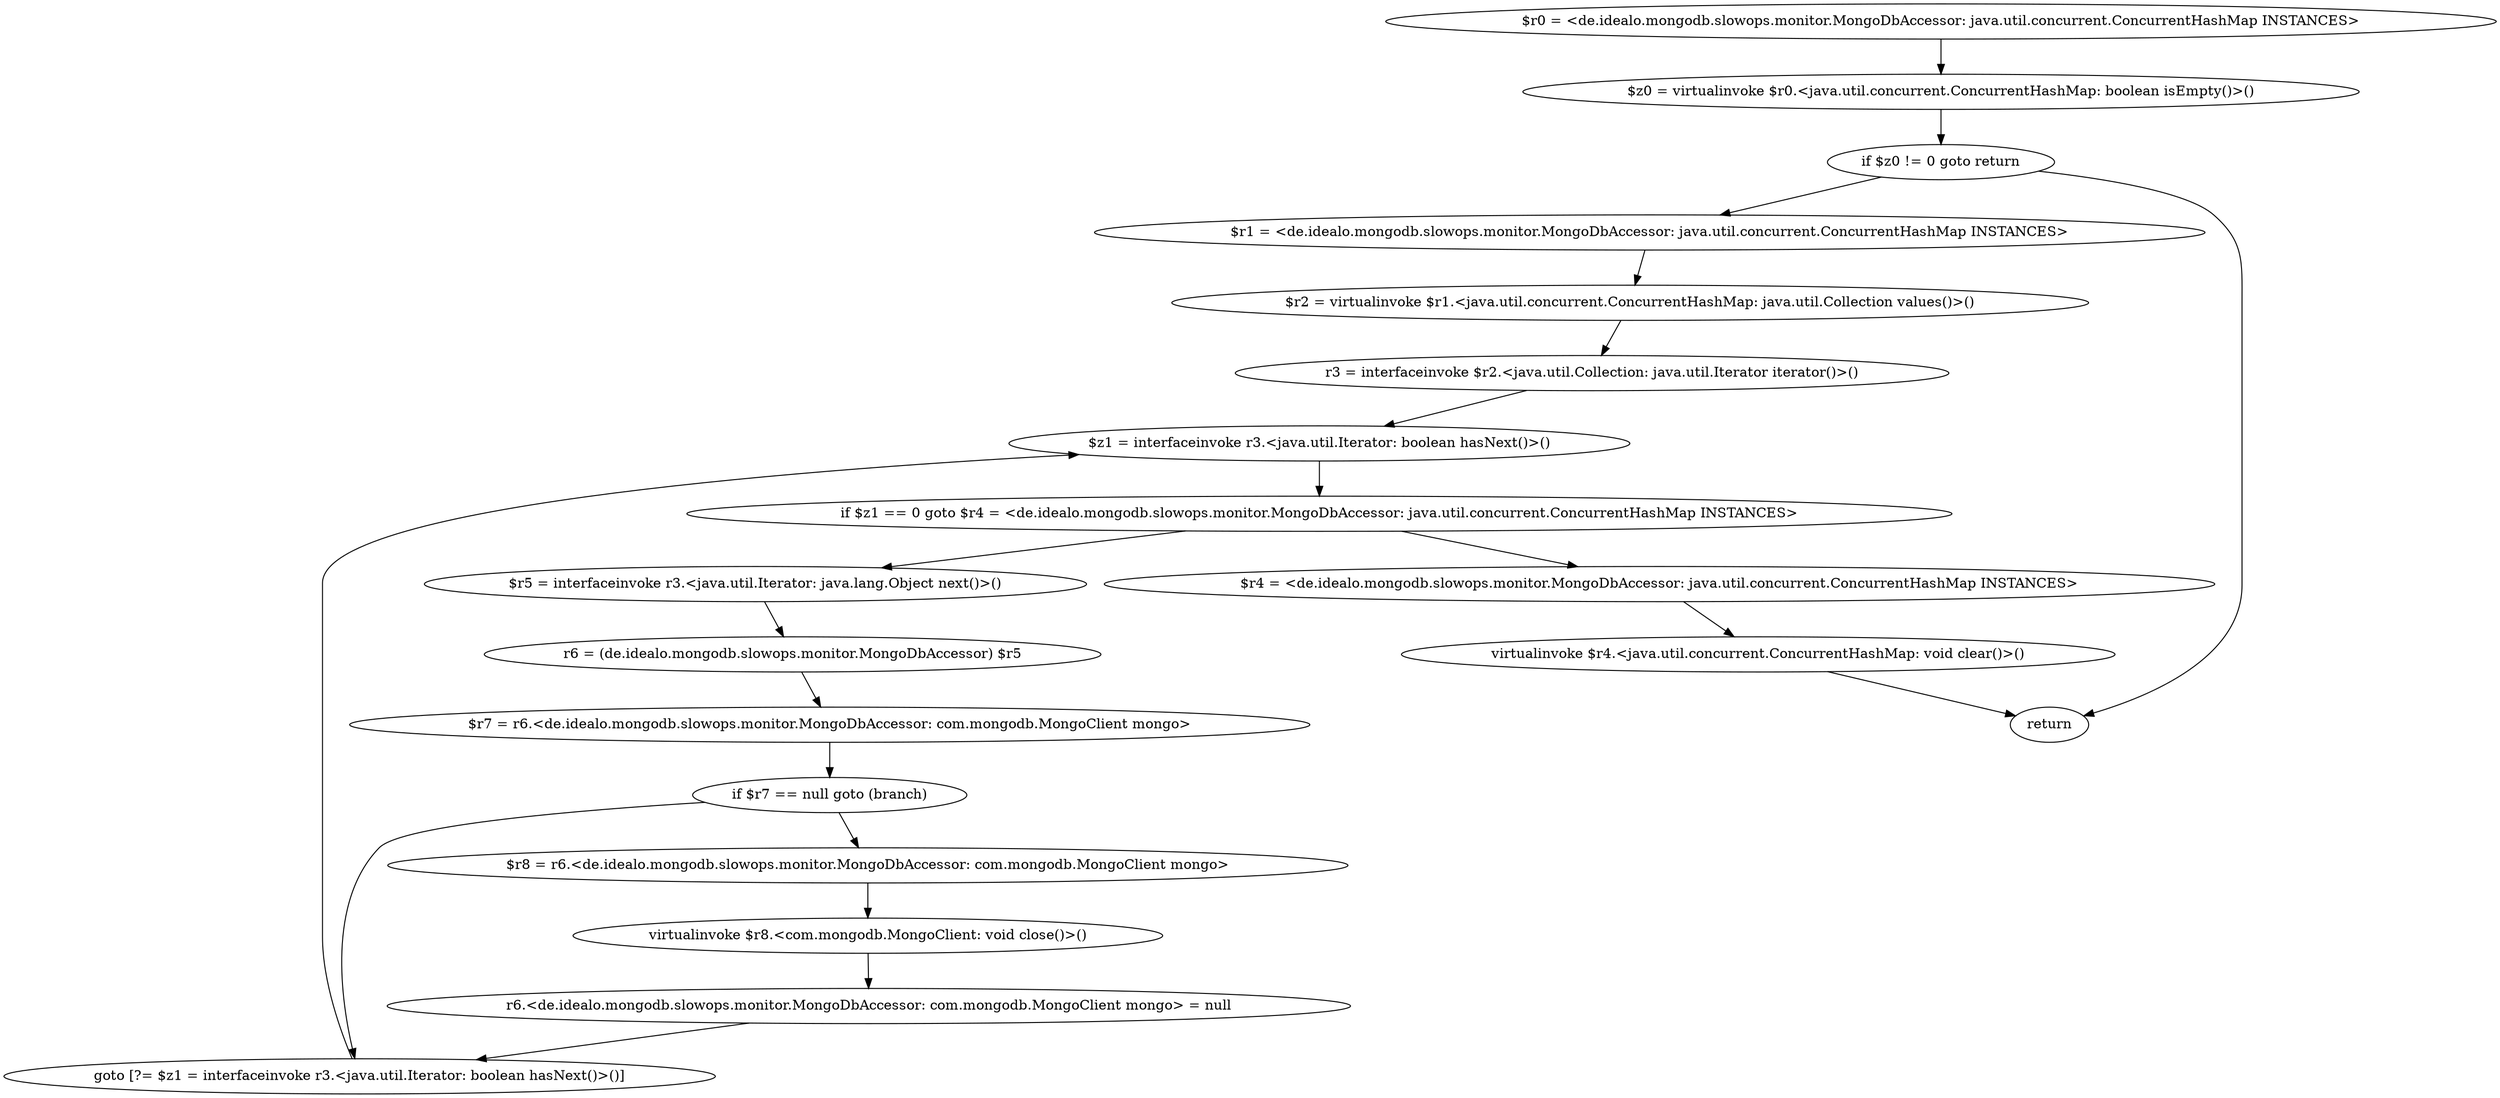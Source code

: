 digraph "unitGraph" {
    "$r0 = <de.idealo.mongodb.slowops.monitor.MongoDbAccessor: java.util.concurrent.ConcurrentHashMap INSTANCES>"
    "$z0 = virtualinvoke $r0.<java.util.concurrent.ConcurrentHashMap: boolean isEmpty()>()"
    "if $z0 != 0 goto return"
    "$r1 = <de.idealo.mongodb.slowops.monitor.MongoDbAccessor: java.util.concurrent.ConcurrentHashMap INSTANCES>"
    "$r2 = virtualinvoke $r1.<java.util.concurrent.ConcurrentHashMap: java.util.Collection values()>()"
    "r3 = interfaceinvoke $r2.<java.util.Collection: java.util.Iterator iterator()>()"
    "$z1 = interfaceinvoke r3.<java.util.Iterator: boolean hasNext()>()"
    "if $z1 == 0 goto $r4 = <de.idealo.mongodb.slowops.monitor.MongoDbAccessor: java.util.concurrent.ConcurrentHashMap INSTANCES>"
    "$r5 = interfaceinvoke r3.<java.util.Iterator: java.lang.Object next()>()"
    "r6 = (de.idealo.mongodb.slowops.monitor.MongoDbAccessor) $r5"
    "$r7 = r6.<de.idealo.mongodb.slowops.monitor.MongoDbAccessor: com.mongodb.MongoClient mongo>"
    "if $r7 == null goto (branch)"
    "$r8 = r6.<de.idealo.mongodb.slowops.monitor.MongoDbAccessor: com.mongodb.MongoClient mongo>"
    "virtualinvoke $r8.<com.mongodb.MongoClient: void close()>()"
    "r6.<de.idealo.mongodb.slowops.monitor.MongoDbAccessor: com.mongodb.MongoClient mongo> = null"
    "goto [?= $z1 = interfaceinvoke r3.<java.util.Iterator: boolean hasNext()>()]"
    "$r4 = <de.idealo.mongodb.slowops.monitor.MongoDbAccessor: java.util.concurrent.ConcurrentHashMap INSTANCES>"
    "virtualinvoke $r4.<java.util.concurrent.ConcurrentHashMap: void clear()>()"
    "return"
    "$r0 = <de.idealo.mongodb.slowops.monitor.MongoDbAccessor: java.util.concurrent.ConcurrentHashMap INSTANCES>"->"$z0 = virtualinvoke $r0.<java.util.concurrent.ConcurrentHashMap: boolean isEmpty()>()";
    "$z0 = virtualinvoke $r0.<java.util.concurrent.ConcurrentHashMap: boolean isEmpty()>()"->"if $z0 != 0 goto return";
    "if $z0 != 0 goto return"->"$r1 = <de.idealo.mongodb.slowops.monitor.MongoDbAccessor: java.util.concurrent.ConcurrentHashMap INSTANCES>";
    "if $z0 != 0 goto return"->"return";
    "$r1 = <de.idealo.mongodb.slowops.monitor.MongoDbAccessor: java.util.concurrent.ConcurrentHashMap INSTANCES>"->"$r2 = virtualinvoke $r1.<java.util.concurrent.ConcurrentHashMap: java.util.Collection values()>()";
    "$r2 = virtualinvoke $r1.<java.util.concurrent.ConcurrentHashMap: java.util.Collection values()>()"->"r3 = interfaceinvoke $r2.<java.util.Collection: java.util.Iterator iterator()>()";
    "r3 = interfaceinvoke $r2.<java.util.Collection: java.util.Iterator iterator()>()"->"$z1 = interfaceinvoke r3.<java.util.Iterator: boolean hasNext()>()";
    "$z1 = interfaceinvoke r3.<java.util.Iterator: boolean hasNext()>()"->"if $z1 == 0 goto $r4 = <de.idealo.mongodb.slowops.monitor.MongoDbAccessor: java.util.concurrent.ConcurrentHashMap INSTANCES>";
    "if $z1 == 0 goto $r4 = <de.idealo.mongodb.slowops.monitor.MongoDbAccessor: java.util.concurrent.ConcurrentHashMap INSTANCES>"->"$r5 = interfaceinvoke r3.<java.util.Iterator: java.lang.Object next()>()";
    "if $z1 == 0 goto $r4 = <de.idealo.mongodb.slowops.monitor.MongoDbAccessor: java.util.concurrent.ConcurrentHashMap INSTANCES>"->"$r4 = <de.idealo.mongodb.slowops.monitor.MongoDbAccessor: java.util.concurrent.ConcurrentHashMap INSTANCES>";
    "$r5 = interfaceinvoke r3.<java.util.Iterator: java.lang.Object next()>()"->"r6 = (de.idealo.mongodb.slowops.monitor.MongoDbAccessor) $r5";
    "r6 = (de.idealo.mongodb.slowops.monitor.MongoDbAccessor) $r5"->"$r7 = r6.<de.idealo.mongodb.slowops.monitor.MongoDbAccessor: com.mongodb.MongoClient mongo>";
    "$r7 = r6.<de.idealo.mongodb.slowops.monitor.MongoDbAccessor: com.mongodb.MongoClient mongo>"->"if $r7 == null goto (branch)";
    "if $r7 == null goto (branch)"->"$r8 = r6.<de.idealo.mongodb.slowops.monitor.MongoDbAccessor: com.mongodb.MongoClient mongo>";
    "if $r7 == null goto (branch)"->"goto [?= $z1 = interfaceinvoke r3.<java.util.Iterator: boolean hasNext()>()]";
    "$r8 = r6.<de.idealo.mongodb.slowops.monitor.MongoDbAccessor: com.mongodb.MongoClient mongo>"->"virtualinvoke $r8.<com.mongodb.MongoClient: void close()>()";
    "virtualinvoke $r8.<com.mongodb.MongoClient: void close()>()"->"r6.<de.idealo.mongodb.slowops.monitor.MongoDbAccessor: com.mongodb.MongoClient mongo> = null";
    "r6.<de.idealo.mongodb.slowops.monitor.MongoDbAccessor: com.mongodb.MongoClient mongo> = null"->"goto [?= $z1 = interfaceinvoke r3.<java.util.Iterator: boolean hasNext()>()]";
    "goto [?= $z1 = interfaceinvoke r3.<java.util.Iterator: boolean hasNext()>()]"->"$z1 = interfaceinvoke r3.<java.util.Iterator: boolean hasNext()>()";
    "$r4 = <de.idealo.mongodb.slowops.monitor.MongoDbAccessor: java.util.concurrent.ConcurrentHashMap INSTANCES>"->"virtualinvoke $r4.<java.util.concurrent.ConcurrentHashMap: void clear()>()";
    "virtualinvoke $r4.<java.util.concurrent.ConcurrentHashMap: void clear()>()"->"return";
}
